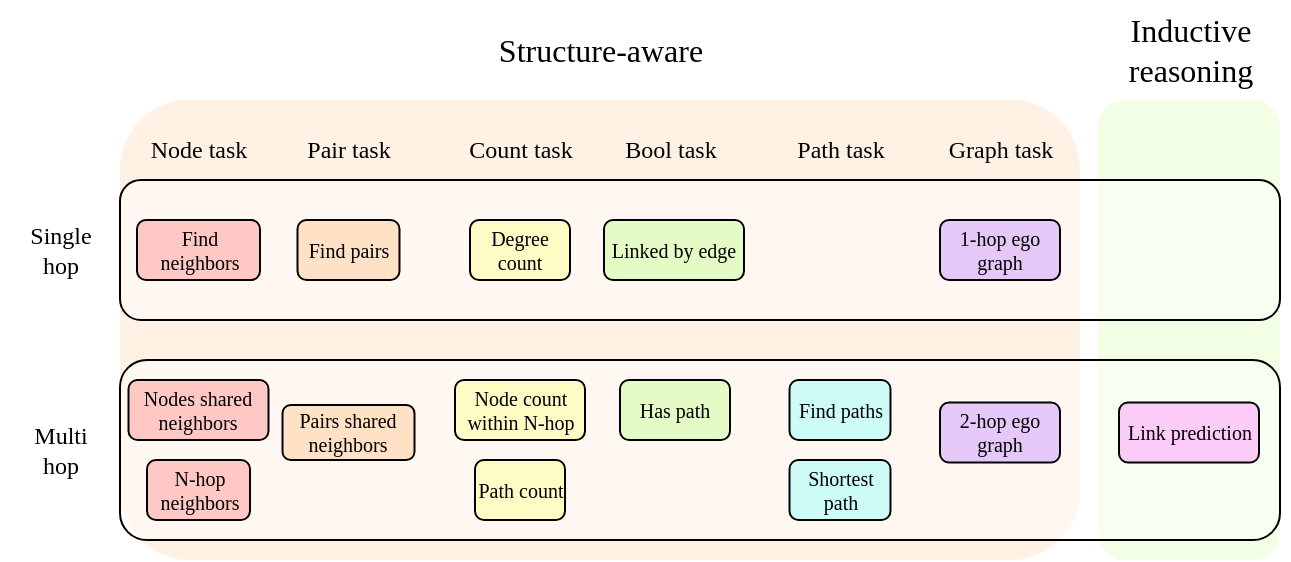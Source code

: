 <mxfile version="23.1.5" type="device">
  <diagram name="Page-1" id="iYUeugBBr5NChv6ITaWl">
    <mxGraphModel dx="602" dy="469" grid="1" gridSize="10" guides="1" tooltips="1" connect="1" arrows="1" fold="1" page="1" pageScale="1" pageWidth="850" pageHeight="1100" math="0" shadow="0">
      <root>
        <mxCell id="0" />
        <mxCell id="1" parent="0" />
        <mxCell id="1pxeR1O3IW35Xb44AVWw-38" value="" style="rounded=1;whiteSpace=wrap;html=1;fillColor=#E6FFCC;dashed=1;dashPattern=12 12;strokeColor=none;fillOpacity=50;" vertex="1" parent="1">
          <mxGeometry x="669" y="300" width="91" height="230" as="geometry" />
        </mxCell>
        <mxCell id="1pxeR1O3IW35Xb44AVWw-39" value="" style="rounded=1;whiteSpace=wrap;html=1;fillColor=#FFE6CC;dashed=1;dashPattern=12 12;strokeColor=none;fillOpacity=50;" vertex="1" parent="1">
          <mxGeometry x="180" y="300" width="480" height="230" as="geometry" />
        </mxCell>
        <mxCell id="1pxeR1O3IW35Xb44AVWw-40" value="Node task" style="text;html=1;align=center;verticalAlign=middle;resizable=0;points=[];autosize=1;strokeColor=none;fillColor=none;fontFamily=Comic Sans MS;" vertex="1" parent="1">
          <mxGeometry x="179.25" y="310" width="80" height="30" as="geometry" />
        </mxCell>
        <mxCell id="1pxeR1O3IW35Xb44AVWw-41" value="Pair task" style="text;html=1;align=center;verticalAlign=middle;resizable=0;points=[];autosize=1;strokeColor=none;fillColor=none;fontFamily=Comic Sans MS;" vertex="1" parent="1">
          <mxGeometry x="259.25" y="310" width="70" height="30" as="geometry" />
        </mxCell>
        <mxCell id="1pxeR1O3IW35Xb44AVWw-42" value="Count task" style="text;html=1;align=center;verticalAlign=middle;resizable=0;points=[];autosize=1;strokeColor=none;fillColor=none;fontFamily=Comic Sans MS;" vertex="1" parent="1">
          <mxGeometry x="340" y="310" width="80" height="30" as="geometry" />
        </mxCell>
        <mxCell id="1pxeR1O3IW35Xb44AVWw-43" value="Bool task" style="text;html=1;align=center;verticalAlign=middle;resizable=0;points=[];autosize=1;strokeColor=none;fillColor=none;fontFamily=Comic Sans MS;" vertex="1" parent="1">
          <mxGeometry x="420" y="310" width="70" height="30" as="geometry" />
        </mxCell>
        <mxCell id="1pxeR1O3IW35Xb44AVWw-44" value="Path task" style="text;html=1;align=center;verticalAlign=middle;resizable=0;points=[];autosize=1;strokeColor=none;fillColor=none;fontFamily=Comic Sans MS;" vertex="1" parent="1">
          <mxGeometry x="500" y="310" width="80" height="30" as="geometry" />
        </mxCell>
        <mxCell id="1pxeR1O3IW35Xb44AVWw-45" value="Graph task" style="text;html=1;align=center;verticalAlign=middle;resizable=0;points=[];autosize=1;strokeColor=none;fillColor=none;fontFamily=Comic Sans MS;" vertex="1" parent="1">
          <mxGeometry x="580" y="310" width="80" height="30" as="geometry" />
        </mxCell>
        <mxCell id="1pxeR1O3IW35Xb44AVWw-46" value="" style="rounded=1;whiteSpace=wrap;html=1;fillStyle=auto;gradientColor=none;fillColor=default;fillOpacity=50;strokeColor=default;" vertex="1" parent="1">
          <mxGeometry x="180" y="340" width="580" height="70" as="geometry" />
        </mxCell>
        <mxCell id="1pxeR1O3IW35Xb44AVWw-47" value="" style="rounded=1;whiteSpace=wrap;html=1;fillStyle=auto;gradientColor=none;fillColor=default;fillOpacity=50;" vertex="1" parent="1">
          <mxGeometry x="180" y="430" width="580" height="90" as="geometry" />
        </mxCell>
        <mxCell id="1pxeR1O3IW35Xb44AVWw-48" value="Single&lt;br&gt;hop" style="text;html=1;align=center;verticalAlign=middle;resizable=0;points=[];autosize=1;strokeColor=none;fillColor=none;fontFamily=Comic Sans MS;" vertex="1" parent="1">
          <mxGeometry x="120" y="355" width="60" height="40" as="geometry" />
        </mxCell>
        <mxCell id="1pxeR1O3IW35Xb44AVWw-49" value="Multi&lt;br&gt;hop" style="text;html=1;align=center;verticalAlign=middle;resizable=0;points=[];autosize=1;strokeColor=none;fillColor=none;fontFamily=Comic Sans MS;" vertex="1" parent="1">
          <mxGeometry x="125" y="455" width="50" height="40" as="geometry" />
        </mxCell>
        <mxCell id="1pxeR1O3IW35Xb44AVWw-50" value="Find neighbors" style="rounded=1;whiteSpace=wrap;html=1;fontSize=10;fontFamily=Comic Sans MS;fillOpacity=50;fillColor=#FF9999;" vertex="1" parent="1">
          <mxGeometry x="188.5" y="360" width="61.5" height="30" as="geometry" />
        </mxCell>
        <mxCell id="1pxeR1O3IW35Xb44AVWw-51" value="Nodes shared neighbors" style="rounded=1;whiteSpace=wrap;html=1;fontSize=10;fontFamily=Comic Sans MS;fillOpacity=50;fillColor=#FF9999;" vertex="1" parent="1">
          <mxGeometry x="184.25" y="440" width="70" height="30" as="geometry" />
        </mxCell>
        <mxCell id="1pxeR1O3IW35Xb44AVWw-52" value="N-hop neighbors" style="rounded=1;whiteSpace=wrap;html=1;fontSize=10;fontFamily=Comic Sans MS;fillOpacity=50;fillColor=#FF9999;" vertex="1" parent="1">
          <mxGeometry x="193.5" y="480" width="51.5" height="30" as="geometry" />
        </mxCell>
        <mxCell id="1pxeR1O3IW35Xb44AVWw-53" value="Find pairs" style="rounded=1;whiteSpace=wrap;html=1;fontSize=10;fontFamily=Comic Sans MS;fillOpacity=50;fillColor=#FFCC99;" vertex="1" parent="1">
          <mxGeometry x="268.75" y="360" width="51" height="30" as="geometry" />
        </mxCell>
        <mxCell id="1pxeR1O3IW35Xb44AVWw-54" value="Pairs shared neighbors" style="rounded=1;whiteSpace=wrap;html=1;fontSize=10;fontFamily=Comic Sans MS;fillOpacity=50;fillColor=#FFCC99;" vertex="1" parent="1">
          <mxGeometry x="261.25" y="452.5" width="66" height="27.5" as="geometry" />
        </mxCell>
        <mxCell id="1pxeR1O3IW35Xb44AVWw-55" value="Degree count" style="rounded=1;whiteSpace=wrap;html=1;fontSize=10;fontFamily=Comic Sans MS;fillOpacity=50;fillColor=#FFFF99;" vertex="1" parent="1">
          <mxGeometry x="355" y="360" width="50" height="30" as="geometry" />
        </mxCell>
        <mxCell id="1pxeR1O3IW35Xb44AVWw-56" value="Node count within N-hop" style="rounded=1;whiteSpace=wrap;html=1;fontSize=10;fontFamily=Comic Sans MS;fillOpacity=50;fillColor=#FFFF99;" vertex="1" parent="1">
          <mxGeometry x="347.5" y="440" width="65" height="30" as="geometry" />
        </mxCell>
        <mxCell id="1pxeR1O3IW35Xb44AVWw-57" value="Path count" style="rounded=1;whiteSpace=wrap;html=1;fontSize=10;fontFamily=Comic Sans MS;fillOpacity=50;fillColor=#FFFF99;" vertex="1" parent="1">
          <mxGeometry x="357.5" y="480" width="45" height="30" as="geometry" />
        </mxCell>
        <mxCell id="1pxeR1O3IW35Xb44AVWw-58" value="Linked by edge" style="rounded=1;whiteSpace=wrap;html=1;fontSize=10;fontFamily=Comic Sans MS;fillOpacity=50;fillColor=#CCFF99;" vertex="1" parent="1">
          <mxGeometry x="422" y="360" width="70" height="30" as="geometry" />
        </mxCell>
        <mxCell id="1pxeR1O3IW35Xb44AVWw-59" value="Has path" style="rounded=1;whiteSpace=wrap;html=1;fontSize=10;fontFamily=Comic Sans MS;fillOpacity=50;fillColor=#CCFF99;" vertex="1" parent="1">
          <mxGeometry x="430" y="440" width="55" height="30" as="geometry" />
        </mxCell>
        <mxCell id="1pxeR1O3IW35Xb44AVWw-60" value="Find paths" style="rounded=1;whiteSpace=wrap;html=1;fontSize=10;fontFamily=Comic Sans MS;fillOpacity=50;fillColor=#99FFFF;" vertex="1" parent="1">
          <mxGeometry x="514.75" y="440" width="50.5" height="30" as="geometry" />
        </mxCell>
        <mxCell id="1pxeR1O3IW35Xb44AVWw-61" value="Shortest path" style="rounded=1;whiteSpace=wrap;html=1;fontSize=10;fontFamily=Comic Sans MS;fillOpacity=50;fillColor=#99FFFF;" vertex="1" parent="1">
          <mxGeometry x="514.75" y="480" width="50.5" height="30" as="geometry" />
        </mxCell>
        <mxCell id="1pxeR1O3IW35Xb44AVWw-62" value="1-hop ego graph" style="rounded=1;whiteSpace=wrap;html=1;fontSize=10;fontFamily=Comic Sans MS;fillOpacity=50;fillColor=#CC99FF;" vertex="1" parent="1">
          <mxGeometry x="590" y="360" width="60" height="30" as="geometry" />
        </mxCell>
        <mxCell id="1pxeR1O3IW35Xb44AVWw-63" value="2-hop ego graph" style="rounded=1;whiteSpace=wrap;html=1;fontSize=10;fontFamily=Comic Sans MS;fillOpacity=50;fillColor=#CC99FF;" vertex="1" parent="1">
          <mxGeometry x="590" y="451.25" width="60" height="30" as="geometry" />
        </mxCell>
        <mxCell id="1pxeR1O3IW35Xb44AVWw-64" value="Link prediction" style="rounded=1;whiteSpace=wrap;html=1;fontSize=10;fontFamily=Comic Sans MS;fillOpacity=50;fillColor=#FF99FF;" vertex="1" parent="1">
          <mxGeometry x="679.5" y="451.25" width="70" height="30" as="geometry" />
        </mxCell>
        <mxCell id="1pxeR1O3IW35Xb44AVWw-65" value="&lt;font face=&quot;Comic Sans MS&quot; style=&quot;font-size: 16px;&quot;&gt;Structure-aware&lt;/font&gt;" style="text;html=1;align=center;verticalAlign=middle;resizable=0;points=[];autosize=1;strokeColor=none;fillColor=none;" vertex="1" parent="1">
          <mxGeometry x="345" y="260" width="150" height="30" as="geometry" />
        </mxCell>
        <mxCell id="1pxeR1O3IW35Xb44AVWw-66" value="&lt;font face=&quot;Comic Sans MS&quot; style=&quot;font-size: 16px;&quot;&gt;Inductive&lt;br&gt;reasoning&lt;/font&gt;" style="text;html=1;align=center;verticalAlign=middle;resizable=0;points=[];autosize=1;strokeColor=none;fillColor=none;" vertex="1" parent="1">
          <mxGeometry x="664.5" y="250" width="100" height="50" as="geometry" />
        </mxCell>
      </root>
    </mxGraphModel>
  </diagram>
</mxfile>
